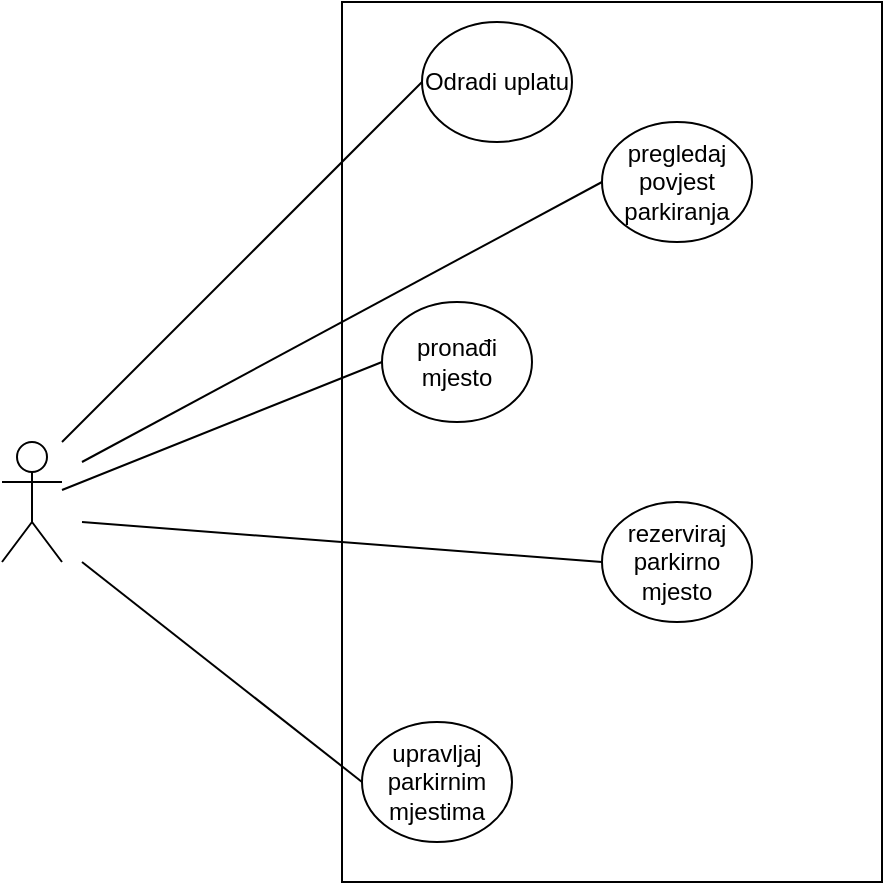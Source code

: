 <mxfile version="23.1.5" type="device">
  <diagram name="Page-1" id="sN34N8y_dkwjcH_yurss">
    <mxGraphModel dx="683" dy="400" grid="1" gridSize="10" guides="1" tooltips="1" connect="1" arrows="1" fold="1" page="1" pageScale="1" pageWidth="850" pageHeight="1100" math="0" shadow="0">
      <root>
        <mxCell id="0" />
        <mxCell id="1" parent="0" />
        <mxCell id="DXspjp16FR_fmvdhCEa0-1" value="" style="shape=umlActor;verticalLabelPosition=bottom;verticalAlign=top;html=1;outlineConnect=0;" vertex="1" parent="1">
          <mxGeometry x="140" y="340" width="30" height="60" as="geometry" />
        </mxCell>
        <mxCell id="DXspjp16FR_fmvdhCEa0-4" value="" style="rounded=0;whiteSpace=wrap;html=1;" vertex="1" parent="1">
          <mxGeometry x="310" y="120" width="270" height="440" as="geometry" />
        </mxCell>
        <mxCell id="DXspjp16FR_fmvdhCEa0-6" value="Odradi uplatu" style="ellipse;whiteSpace=wrap;html=1;" vertex="1" parent="1">
          <mxGeometry x="350" y="130" width="75" height="60" as="geometry" />
        </mxCell>
        <mxCell id="DXspjp16FR_fmvdhCEa0-15" style="rounded=0;orthogonalLoop=1;jettySize=auto;html=1;exitX=0;exitY=0.5;exitDx=0;exitDy=0;endArrow=none;endFill=0;" edge="1" parent="1" source="DXspjp16FR_fmvdhCEa0-8" target="DXspjp16FR_fmvdhCEa0-1">
          <mxGeometry relative="1" as="geometry" />
        </mxCell>
        <mxCell id="DXspjp16FR_fmvdhCEa0-8" value="pronađi mjesto" style="ellipse;whiteSpace=wrap;html=1;" vertex="1" parent="1">
          <mxGeometry x="330" y="270" width="75" height="60" as="geometry" />
        </mxCell>
        <mxCell id="DXspjp16FR_fmvdhCEa0-19" style="rounded=0;orthogonalLoop=1;jettySize=auto;html=1;exitX=0;exitY=0.5;exitDx=0;exitDy=0;endArrow=none;endFill=0;" edge="1" parent="1" source="DXspjp16FR_fmvdhCEa0-9">
          <mxGeometry relative="1" as="geometry">
            <mxPoint x="180" y="350" as="targetPoint" />
          </mxGeometry>
        </mxCell>
        <mxCell id="DXspjp16FR_fmvdhCEa0-9" value="pregledaj povjest parkiranja" style="ellipse;whiteSpace=wrap;html=1;" vertex="1" parent="1">
          <mxGeometry x="440" y="180" width="75" height="60" as="geometry" />
        </mxCell>
        <mxCell id="DXspjp16FR_fmvdhCEa0-20" style="rounded=0;orthogonalLoop=1;jettySize=auto;html=1;exitX=0;exitY=0.5;exitDx=0;exitDy=0;endArrow=none;endFill=0;" edge="1" parent="1" source="DXspjp16FR_fmvdhCEa0-10">
          <mxGeometry relative="1" as="geometry">
            <mxPoint x="180" y="380" as="targetPoint" />
          </mxGeometry>
        </mxCell>
        <mxCell id="DXspjp16FR_fmvdhCEa0-10" value="rezerviraj parkirno mjesto" style="ellipse;whiteSpace=wrap;html=1;" vertex="1" parent="1">
          <mxGeometry x="440" y="370" width="75" height="60" as="geometry" />
        </mxCell>
        <mxCell id="DXspjp16FR_fmvdhCEa0-21" style="rounded=0;orthogonalLoop=1;jettySize=auto;html=1;exitX=0;exitY=0.5;exitDx=0;exitDy=0;endArrow=none;endFill=0;" edge="1" parent="1" source="DXspjp16FR_fmvdhCEa0-12">
          <mxGeometry relative="1" as="geometry">
            <mxPoint x="180" y="400" as="targetPoint" />
          </mxGeometry>
        </mxCell>
        <mxCell id="DXspjp16FR_fmvdhCEa0-12" value="upravljaj parkirnim mjestima" style="ellipse;whiteSpace=wrap;html=1;" vertex="1" parent="1">
          <mxGeometry x="320" y="480" width="75" height="60" as="geometry" />
        </mxCell>
        <mxCell id="DXspjp16FR_fmvdhCEa0-18" style="rounded=0;orthogonalLoop=1;jettySize=auto;html=1;exitX=0;exitY=0.5;exitDx=0;exitDy=0;endArrow=none;endFill=0;" edge="1" parent="1" source="DXspjp16FR_fmvdhCEa0-6">
          <mxGeometry relative="1" as="geometry">
            <mxPoint x="170" y="340" as="targetPoint" />
          </mxGeometry>
        </mxCell>
      </root>
    </mxGraphModel>
  </diagram>
</mxfile>
